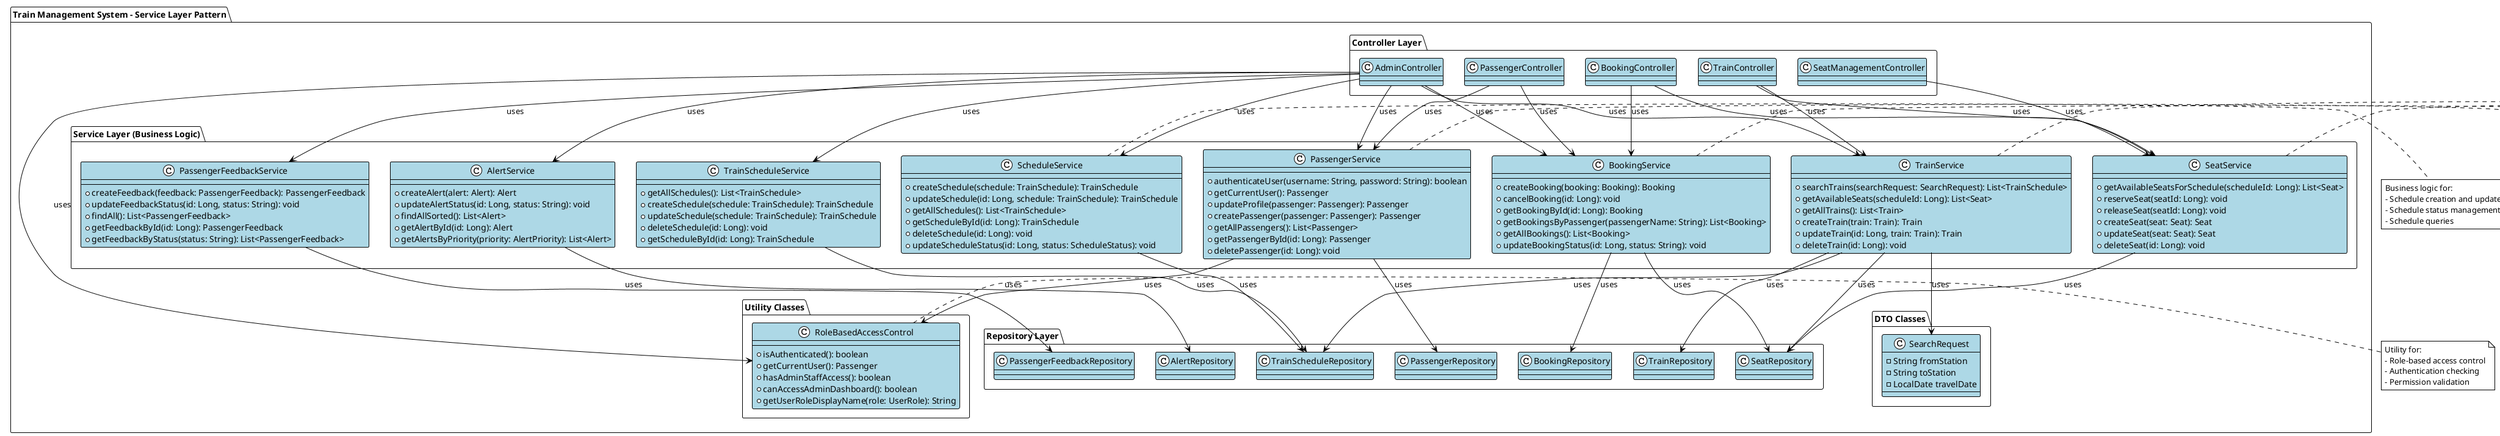 @startuml Service Layer Pattern - Train Management System

!theme plain
skinparam backgroundColor white
skinparam classBackgroundColor lightblue
skinparam interfaceBackgroundColor lightgreen
skinparam controllerBackgroundColor lightyellow

package "Train Management System - Service Layer Pattern" {

    package "Controller Layer" {
        class "AdminController" as AdminCtrl
        class "TrainController" as TrainCtrl
        class "BookingController" as BookingCtrl
        class "PassengerController" as PassengerCtrl
        class "SeatManagementController" as SeatCtrl
    }

    package "Service Layer (Business Logic)" {
        
        class "TrainService" as TrainSvc {
            + searchTrains(searchRequest: SearchRequest): List<TrainSchedule>
            + getAvailableSeats(scheduleId: Long): List<Seat>
            + getAllTrains(): List<Train>
            + createTrain(train: Train): Train
            + updateTrain(id: Long, train: Train): Train
            + deleteTrain(id: Long): void
        }
        
        class "ScheduleService" as ScheduleSvc {
            + createSchedule(schedule: TrainSchedule): TrainSchedule
            + updateSchedule(id: Long, schedule: TrainSchedule): TrainSchedule
            + getAllSchedules(): List<TrainSchedule>
            + getScheduleById(id: Long): TrainSchedule
            + deleteSchedule(id: Long): void
            + updateScheduleStatus(id: Long, status: ScheduleStatus): void
        }
        
        class "PassengerService" as PassengerSvc {
            + authenticateUser(username: String, password: String): boolean
            + getCurrentUser(): Passenger
            + updateProfile(passenger: Passenger): Passenger
            + createPassenger(passenger: Passenger): Passenger
            + getAllPassengers(): List<Passenger>
            + getPassengerById(id: Long): Passenger
            + deletePassenger(id: Long): void
        }
        
        class "BookingService" as BookingSvc {
            + createBooking(booking: Booking): Booking
            + cancelBooking(id: Long): void
            + getBookingById(id: Long): Booking
            + getBookingsByPassenger(passengerName: String): List<Booking>
            + getAllBookings(): List<Booking>
            + updateBookingStatus(id: Long, status: String): void
        }
        
        class "SeatService" as SeatSvc {
            + getAvailableSeatsForSchedule(scheduleId: Long): List<Seat>
            + reserveSeat(seatId: Long): void
            + releaseSeat(seatId: Long): void
            + createSeat(seat: Seat): Seat
            + updateSeat(seat: Seat): Seat
            + deleteSeat(id: Long): void
        }
        
        class "PassengerFeedbackService" as FeedbackSvc {
            + createFeedback(feedback: PassengerFeedback): PassengerFeedback
            + updateFeedbackStatus(id: Long, status: String): void
            + findAll(): List<PassengerFeedback>
            + getFeedbackById(id: Long): PassengerFeedback
            + getFeedbackByStatus(status: String): List<PassengerFeedback>
        }
        
        class "AlertService" as AlertSvc {
            + createAlert(alert: Alert): Alert
            + updateAlertStatus(id: Long, status: String): void
            + findAllSorted(): List<Alert>
            + getAlertById(id: Long): Alert
            + getAlertsByPriority(priority: AlertPriority): List<Alert>
        }
        
        class "TrainScheduleService" as TrainScheduleSvc {
            + getAllSchedules(): List<TrainSchedule>
            + createSchedule(schedule: TrainSchedule): TrainSchedule
            + updateSchedule(schedule: TrainSchedule): TrainSchedule
            + deleteSchedule(id: Long): void
            + getScheduleById(id: Long): TrainSchedule
        }
    }

    package "Repository Layer" {
        class "TrainRepository" as TrainRepo
        class "TrainScheduleRepository" as ScheduleRepo
        class "PassengerRepository" as PassengerRepo
        class "BookingRepository" as BookingRepo
        class "SeatRepository" as SeatRepo
        class "PassengerFeedbackRepository" as FeedbackRepo
        class "AlertRepository" as AlertRepo
    }

    package "Utility Classes" {
        class "RoleBasedAccessControl" as RBAC {
            + isAuthenticated(): boolean
            + getCurrentUser(): Passenger
            + hasAdminStaffAccess(): boolean
            + canAccessAdminDashboard(): boolean
            + getUserRoleDisplayName(role: UserRole): String
        }
    }

    package "DTO Classes" {
        class "SearchRequest" as SearchDTO {
            - String fromStation
            - String toStation
            - LocalDate travelDate
        }
    }
}

' Controller-Service relationships
AdminCtrl --> TrainSvc : uses
AdminCtrl --> ScheduleSvc : uses
AdminCtrl --> PassengerSvc : uses
AdminCtrl --> BookingSvc : uses
AdminCtrl --> FeedbackSvc : uses
AdminCtrl --> AlertSvc : uses
AdminCtrl --> TrainScheduleSvc : uses
AdminCtrl --> RBAC : uses

TrainCtrl --> TrainSvc : uses
TrainCtrl --> SeatSvc : uses

BookingCtrl --> BookingSvc : uses
BookingCtrl --> SeatSvc : uses

PassengerCtrl --> PassengerSvc : uses
PassengerCtrl --> BookingSvc : uses

SeatCtrl --> SeatSvc : uses

' Service-Repository relationships
TrainSvc --> TrainRepo : uses
TrainSvc --> ScheduleRepo : uses
TrainSvc --> SeatRepo : uses

ScheduleSvc --> ScheduleRepo : uses
TrainScheduleSvc --> ScheduleRepo : uses

PassengerSvc --> PassengerRepo : uses

BookingSvc --> BookingRepo : uses
BookingSvc --> SeatRepo : uses

SeatSvc --> SeatRepo : uses

FeedbackSvc --> FeedbackRepo : uses

AlertSvc --> AlertRepo : uses

' Service-DTO relationships
TrainSvc --> SearchDTO : uses

' Service-Utility relationships
PassengerSvc --> RBAC : uses

note right of TrainSvc
    Business logic for:
    - Train search operations
    - Seat availability checking
    - Train management operations
end note

note right of ScheduleSvc
    Business logic for:
    - Schedule creation and updates
    - Schedule status management
    - Schedule queries
end note

note right of BookingSvc
    Business logic for:
    - Booking creation and cancellation
    - Booking status management
    - Passenger booking queries
end note

note right of PassengerSvc
    Business logic for:
    - User authentication
    - Profile management
    - User role management
end note

note right of SeatSvc
    Business logic for:
    - Seat reservation
    - Seat availability management
    - Seat status updates
end note

note right of RBAC
    Utility for:
    - Role-based access control
    - Authentication checking
    - Permission validation
end note

@enduml

